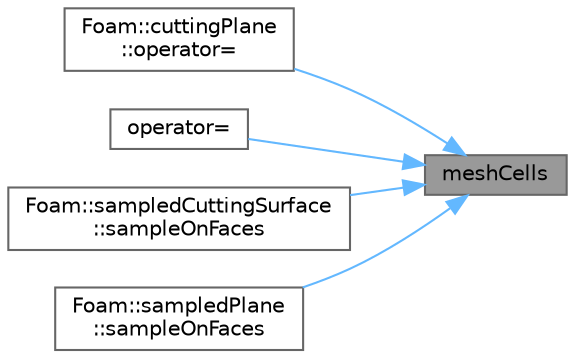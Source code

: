 digraph "meshCells"
{
 // LATEX_PDF_SIZE
  bgcolor="transparent";
  edge [fontname=Helvetica,fontsize=10,labelfontname=Helvetica,labelfontsize=10];
  node [fontname=Helvetica,fontsize=10,shape=box,height=0.2,width=0.4];
  rankdir="RL";
  Node1 [id="Node000001",label="meshCells",height=0.2,width=0.4,color="gray40", fillcolor="grey60", style="filled", fontcolor="black",tooltip=" "];
  Node1 -> Node2 [id="edge1_Node000001_Node000002",dir="back",color="steelblue1",style="solid",tooltip=" "];
  Node2 [id="Node000002",label="Foam::cuttingPlane\l::operator=",height=0.2,width=0.4,color="grey40", fillcolor="white", style="filled",URL="$classFoam_1_1cuttingPlane.html#ac9ec4fecac9d996caa24fb9cf55ed815",tooltip=" "];
  Node1 -> Node3 [id="edge2_Node000001_Node000003",dir="back",color="steelblue1",style="solid",tooltip=" "];
  Node3 [id="Node000003",label="operator=",height=0.2,width=0.4,color="grey40", fillcolor="white", style="filled",URL="$classFoam_1_1cuttingSurfaceBase.html#a765052d46187668714e94b7595a80abb",tooltip=" "];
  Node1 -> Node4 [id="edge3_Node000001_Node000004",dir="back",color="steelblue1",style="solid",tooltip=" "];
  Node4 [id="Node000004",label="Foam::sampledCuttingSurface\l::sampleOnFaces",height=0.2,width=0.4,color="grey40", fillcolor="white", style="filled",URL="$classFoam_1_1sampledCuttingSurface.html#a9929d343aebc5d8d33d87d5fa1d4fe5a",tooltip=" "];
  Node1 -> Node5 [id="edge4_Node000001_Node000005",dir="back",color="steelblue1",style="solid",tooltip=" "];
  Node5 [id="Node000005",label="Foam::sampledPlane\l::sampleOnFaces",height=0.2,width=0.4,color="grey40", fillcolor="white", style="filled",URL="$classFoam_1_1sampledPlane.html#a9929d343aebc5d8d33d87d5fa1d4fe5a",tooltip=" "];
}
